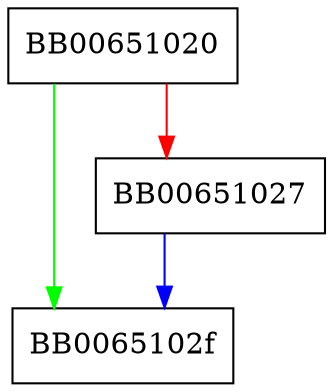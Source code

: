 digraph TS_RESP_CTX_set_clock_precision_digits {
  node [shape="box"];
  graph [splines=ortho];
  BB00651020 -> BB0065102f [color="green"];
  BB00651020 -> BB00651027 [color="red"];
  BB00651027 -> BB0065102f [color="blue"];
}